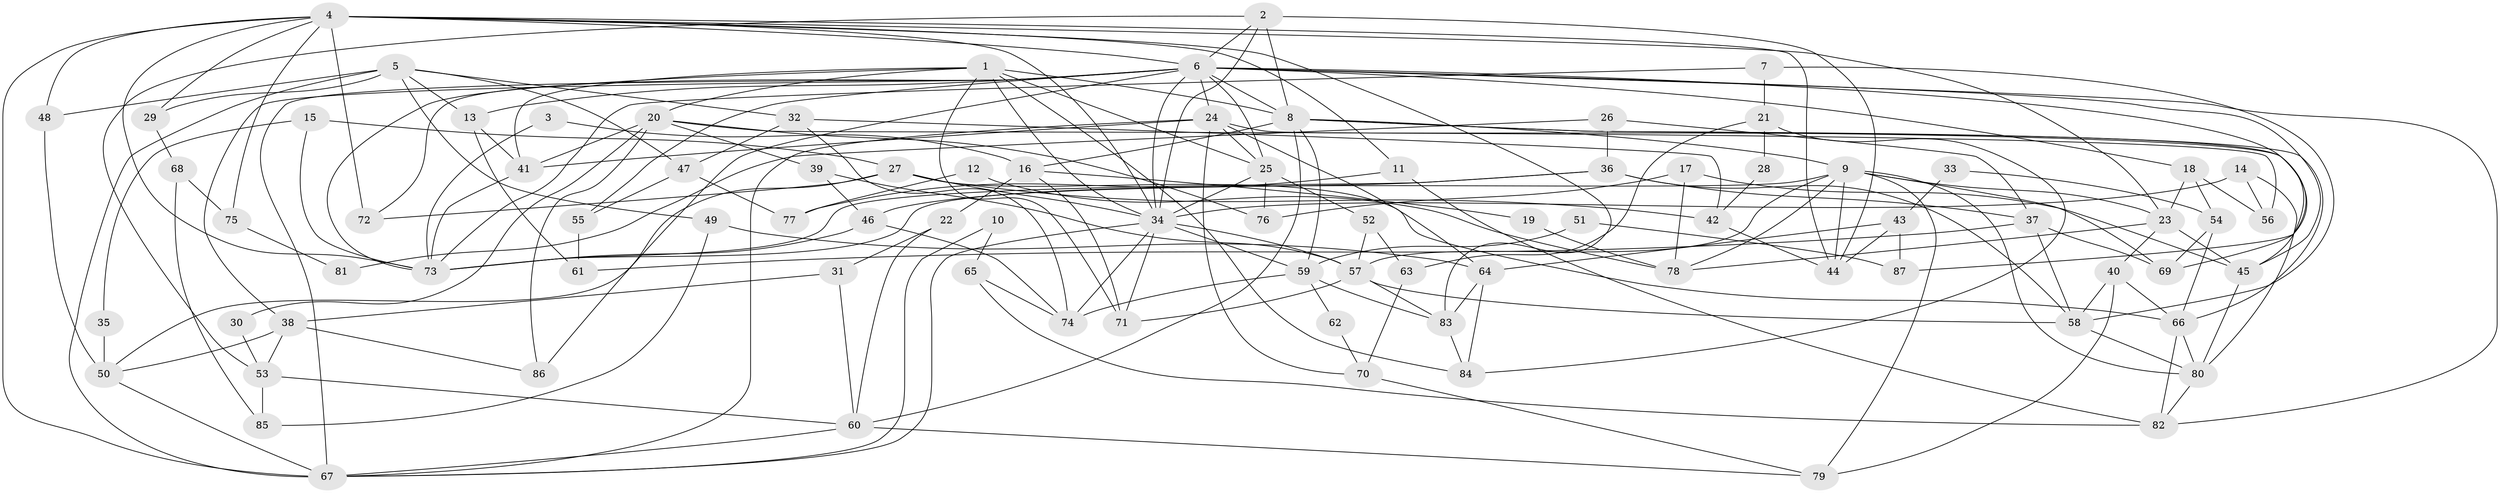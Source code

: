 // original degree distribution, {2: 0.13821138211382114, 5: 0.1951219512195122, 3: 0.3008130081300813, 7: 0.016260162601626018, 6: 0.11382113821138211, 4: 0.21138211382113822, 8: 0.016260162601626018, 9: 0.008130081300813009}
// Generated by graph-tools (version 1.1) at 2025/50/03/04/25 22:50:48]
// undirected, 87 vertices, 197 edges
graph export_dot {
  node [color=gray90,style=filled];
  1;
  2;
  3;
  4;
  5;
  6;
  7;
  8;
  9;
  10;
  11;
  12;
  13;
  14;
  15;
  16;
  17;
  18;
  19;
  20;
  21;
  22;
  23;
  24;
  25;
  26;
  27;
  28;
  29;
  30;
  31;
  32;
  33;
  34;
  35;
  36;
  37;
  38;
  39;
  40;
  41;
  42;
  43;
  44;
  45;
  46;
  47;
  48;
  49;
  50;
  51;
  52;
  53;
  54;
  55;
  56;
  57;
  58;
  59;
  60;
  61;
  62;
  63;
  64;
  65;
  66;
  67;
  68;
  69;
  70;
  71;
  72;
  73;
  74;
  75;
  76;
  77;
  78;
  79;
  80;
  81;
  82;
  83;
  84;
  85;
  86;
  87;
  1 -- 8 [weight=1.0];
  1 -- 20 [weight=1.0];
  1 -- 25 [weight=1.0];
  1 -- 34 [weight=1.0];
  1 -- 41 [weight=1.0];
  1 -- 71 [weight=1.0];
  1 -- 73 [weight=1.0];
  1 -- 84 [weight=1.0];
  2 -- 6 [weight=1.0];
  2 -- 8 [weight=1.0];
  2 -- 34 [weight=1.0];
  2 -- 44 [weight=1.0];
  2 -- 53 [weight=1.0];
  3 -- 16 [weight=2.0];
  3 -- 73 [weight=1.0];
  4 -- 6 [weight=1.0];
  4 -- 11 [weight=1.0];
  4 -- 23 [weight=1.0];
  4 -- 29 [weight=1.0];
  4 -- 34 [weight=1.0];
  4 -- 44 [weight=1.0];
  4 -- 48 [weight=1.0];
  4 -- 67 [weight=2.0];
  4 -- 72 [weight=1.0];
  4 -- 73 [weight=1.0];
  4 -- 75 [weight=1.0];
  4 -- 83 [weight=1.0];
  5 -- 13 [weight=1.0];
  5 -- 29 [weight=1.0];
  5 -- 32 [weight=1.0];
  5 -- 47 [weight=1.0];
  5 -- 48 [weight=1.0];
  5 -- 49 [weight=1.0];
  5 -- 67 [weight=1.0];
  6 -- 8 [weight=1.0];
  6 -- 13 [weight=1.0];
  6 -- 18 [weight=2.0];
  6 -- 24 [weight=3.0];
  6 -- 25 [weight=1.0];
  6 -- 34 [weight=1.0];
  6 -- 38 [weight=1.0];
  6 -- 45 [weight=2.0];
  6 -- 55 [weight=1.0];
  6 -- 67 [weight=3.0];
  6 -- 72 [weight=1.0];
  6 -- 82 [weight=1.0];
  6 -- 86 [weight=1.0];
  6 -- 87 [weight=1.0];
  7 -- 21 [weight=1.0];
  7 -- 58 [weight=1.0];
  7 -- 73 [weight=1.0];
  8 -- 9 [weight=1.0];
  8 -- 16 [weight=1.0];
  8 -- 59 [weight=1.0];
  8 -- 60 [weight=1.0];
  8 -- 66 [weight=1.0];
  8 -- 69 [weight=1.0];
  9 -- 23 [weight=1.0];
  9 -- 44 [weight=1.0];
  9 -- 57 [weight=1.0];
  9 -- 69 [weight=1.0];
  9 -- 73 [weight=1.0];
  9 -- 78 [weight=1.0];
  9 -- 79 [weight=1.0];
  9 -- 80 [weight=1.0];
  10 -- 65 [weight=1.0];
  10 -- 67 [weight=1.0];
  11 -- 77 [weight=1.0];
  11 -- 82 [weight=1.0];
  12 -- 77 [weight=1.0];
  12 -- 78 [weight=1.0];
  13 -- 41 [weight=1.0];
  13 -- 61 [weight=1.0];
  14 -- 34 [weight=1.0];
  14 -- 56 [weight=1.0];
  14 -- 80 [weight=1.0];
  15 -- 27 [weight=1.0];
  15 -- 35 [weight=1.0];
  15 -- 73 [weight=1.0];
  16 -- 19 [weight=1.0];
  16 -- 22 [weight=1.0];
  16 -- 71 [weight=1.0];
  17 -- 45 [weight=1.0];
  17 -- 76 [weight=1.0];
  17 -- 78 [weight=1.0];
  18 -- 23 [weight=1.0];
  18 -- 54 [weight=1.0];
  18 -- 56 [weight=1.0];
  19 -- 78 [weight=1.0];
  20 -- 30 [weight=1.0];
  20 -- 39 [weight=2.0];
  20 -- 41 [weight=1.0];
  20 -- 56 [weight=1.0];
  20 -- 76 [weight=1.0];
  20 -- 86 [weight=1.0];
  21 -- 28 [weight=1.0];
  21 -- 63 [weight=1.0];
  21 -- 84 [weight=1.0];
  22 -- 31 [weight=1.0];
  22 -- 60 [weight=1.0];
  23 -- 40 [weight=1.0];
  23 -- 45 [weight=1.0];
  23 -- 78 [weight=1.0];
  24 -- 25 [weight=1.0];
  24 -- 41 [weight=1.0];
  24 -- 45 [weight=1.0];
  24 -- 64 [weight=1.0];
  24 -- 67 [weight=2.0];
  24 -- 70 [weight=1.0];
  25 -- 34 [weight=1.0];
  25 -- 52 [weight=1.0];
  25 -- 76 [weight=1.0];
  26 -- 36 [weight=1.0];
  26 -- 37 [weight=1.0];
  26 -- 81 [weight=1.0];
  27 -- 34 [weight=1.0];
  27 -- 42 [weight=1.0];
  27 -- 50 [weight=1.0];
  27 -- 66 [weight=1.0];
  27 -- 72 [weight=1.0];
  28 -- 42 [weight=1.0];
  29 -- 68 [weight=1.0];
  30 -- 53 [weight=1.0];
  31 -- 38 [weight=1.0];
  31 -- 60 [weight=1.0];
  32 -- 42 [weight=1.0];
  32 -- 47 [weight=1.0];
  32 -- 74 [weight=1.0];
  33 -- 43 [weight=1.0];
  33 -- 54 [weight=1.0];
  34 -- 57 [weight=1.0];
  34 -- 59 [weight=1.0];
  34 -- 67 [weight=1.0];
  34 -- 71 [weight=1.0];
  34 -- 74 [weight=1.0];
  35 -- 50 [weight=1.0];
  36 -- 37 [weight=1.0];
  36 -- 46 [weight=1.0];
  36 -- 58 [weight=1.0];
  36 -- 73 [weight=1.0];
  37 -- 58 [weight=1.0];
  37 -- 61 [weight=1.0];
  37 -- 69 [weight=1.0];
  38 -- 50 [weight=1.0];
  38 -- 53 [weight=1.0];
  38 -- 86 [weight=1.0];
  39 -- 46 [weight=1.0];
  39 -- 57 [weight=1.0];
  40 -- 58 [weight=1.0];
  40 -- 66 [weight=1.0];
  40 -- 79 [weight=1.0];
  41 -- 73 [weight=1.0];
  42 -- 44 [weight=1.0];
  43 -- 44 [weight=1.0];
  43 -- 64 [weight=1.0];
  43 -- 87 [weight=1.0];
  45 -- 80 [weight=2.0];
  46 -- 73 [weight=1.0];
  46 -- 74 [weight=1.0];
  47 -- 55 [weight=1.0];
  47 -- 77 [weight=1.0];
  48 -- 50 [weight=1.0];
  49 -- 64 [weight=1.0];
  49 -- 85 [weight=1.0];
  50 -- 67 [weight=1.0];
  51 -- 59 [weight=1.0];
  51 -- 87 [weight=1.0];
  52 -- 57 [weight=1.0];
  52 -- 63 [weight=1.0];
  53 -- 60 [weight=1.0];
  53 -- 85 [weight=1.0];
  54 -- 66 [weight=1.0];
  54 -- 69 [weight=1.0];
  55 -- 61 [weight=1.0];
  57 -- 58 [weight=1.0];
  57 -- 71 [weight=1.0];
  57 -- 83 [weight=1.0];
  58 -- 80 [weight=1.0];
  59 -- 62 [weight=1.0];
  59 -- 74 [weight=1.0];
  59 -- 83 [weight=1.0];
  60 -- 67 [weight=1.0];
  60 -- 79 [weight=1.0];
  62 -- 70 [weight=1.0];
  63 -- 70 [weight=1.0];
  64 -- 83 [weight=1.0];
  64 -- 84 [weight=1.0];
  65 -- 74 [weight=1.0];
  65 -- 82 [weight=1.0];
  66 -- 80 [weight=1.0];
  66 -- 82 [weight=1.0];
  68 -- 75 [weight=1.0];
  68 -- 85 [weight=1.0];
  70 -- 79 [weight=1.0];
  75 -- 81 [weight=1.0];
  80 -- 82 [weight=1.0];
  83 -- 84 [weight=1.0];
}
